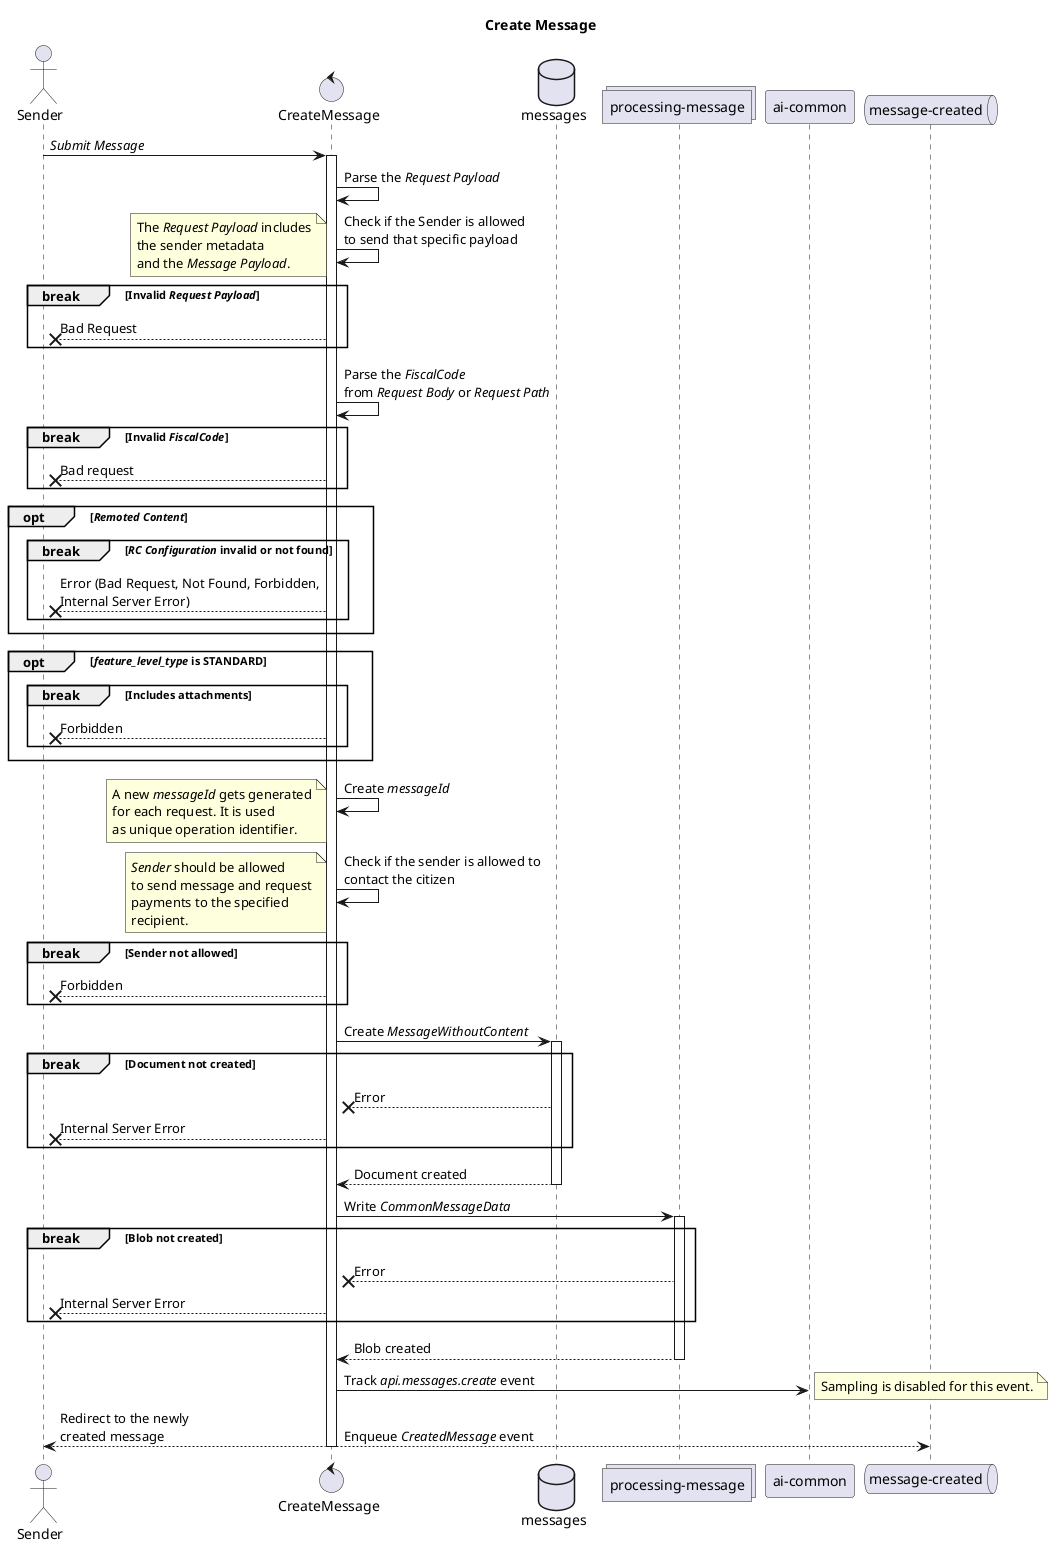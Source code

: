 @startuml create-message
!pragma teoz true

title Create Message

actor sender as "Sender"
control fn as "CreateMessage"
database db as "messages"
collections st as "processing-message"
participant ai as "ai-common"
queue q as "message-created"

sender -> fn ++: //Submit Message//

fn -> fn: Parse the //Request Payload//

fn -> fn: Check if the Sender is allowed\nto send that specific payload

note left
The //Request Payload// includes
the sender metadata
and the //Message Payload//.
end note

break Invalid //Request Payload//
  fn --x sender: Bad Request
end

fn -> fn: Parse the //FiscalCode// \nfrom //Request Body// or //Request Path//

break Invalid //FiscalCode//
  fn --x sender: Bad request
end

opt //Remoted Content//
  break //RC Configuration// invalid or not found
    fn --x sender: Error (Bad Request, Not Found, Forbidden,\nInternal Server Error)
  end
end

opt //feature_level_type// is STANDARD
  break Includes attachments
    fn --x sender: Forbidden
  end
end

fn -> fn: Create //messageId//

note left
A new //messageId// gets generated
for each request. It is used
as unique operation identifier.
end note

fn -> fn: Check if the sender is allowed to\ncontact the citizen

note left
//Sender// should be allowed
to send message and request
payments to the specified
recipient.
end note

break Sender not allowed
  fn --x sender: Forbidden
end

fn -> db ++: Create //MessageWithoutContent//

break Document not created
  db --x fn: Error
  fn --x sender: Internal Server Error
end

db --> fn --: Document created

fn -> st ++: Write //CommonMessageData//

break Blob not created
  st --x fn: Error
  fn --x sender: Internal Server Error
end

st --> fn --: Blob created

fn -> ai: Track //api.messages.create// event

note right: Sampling is disabled for this event.

fn --> sender: Redirect to the newly\ncreated message
& fn --> q --: Enqueue //CreatedMessage// event

@enduml
